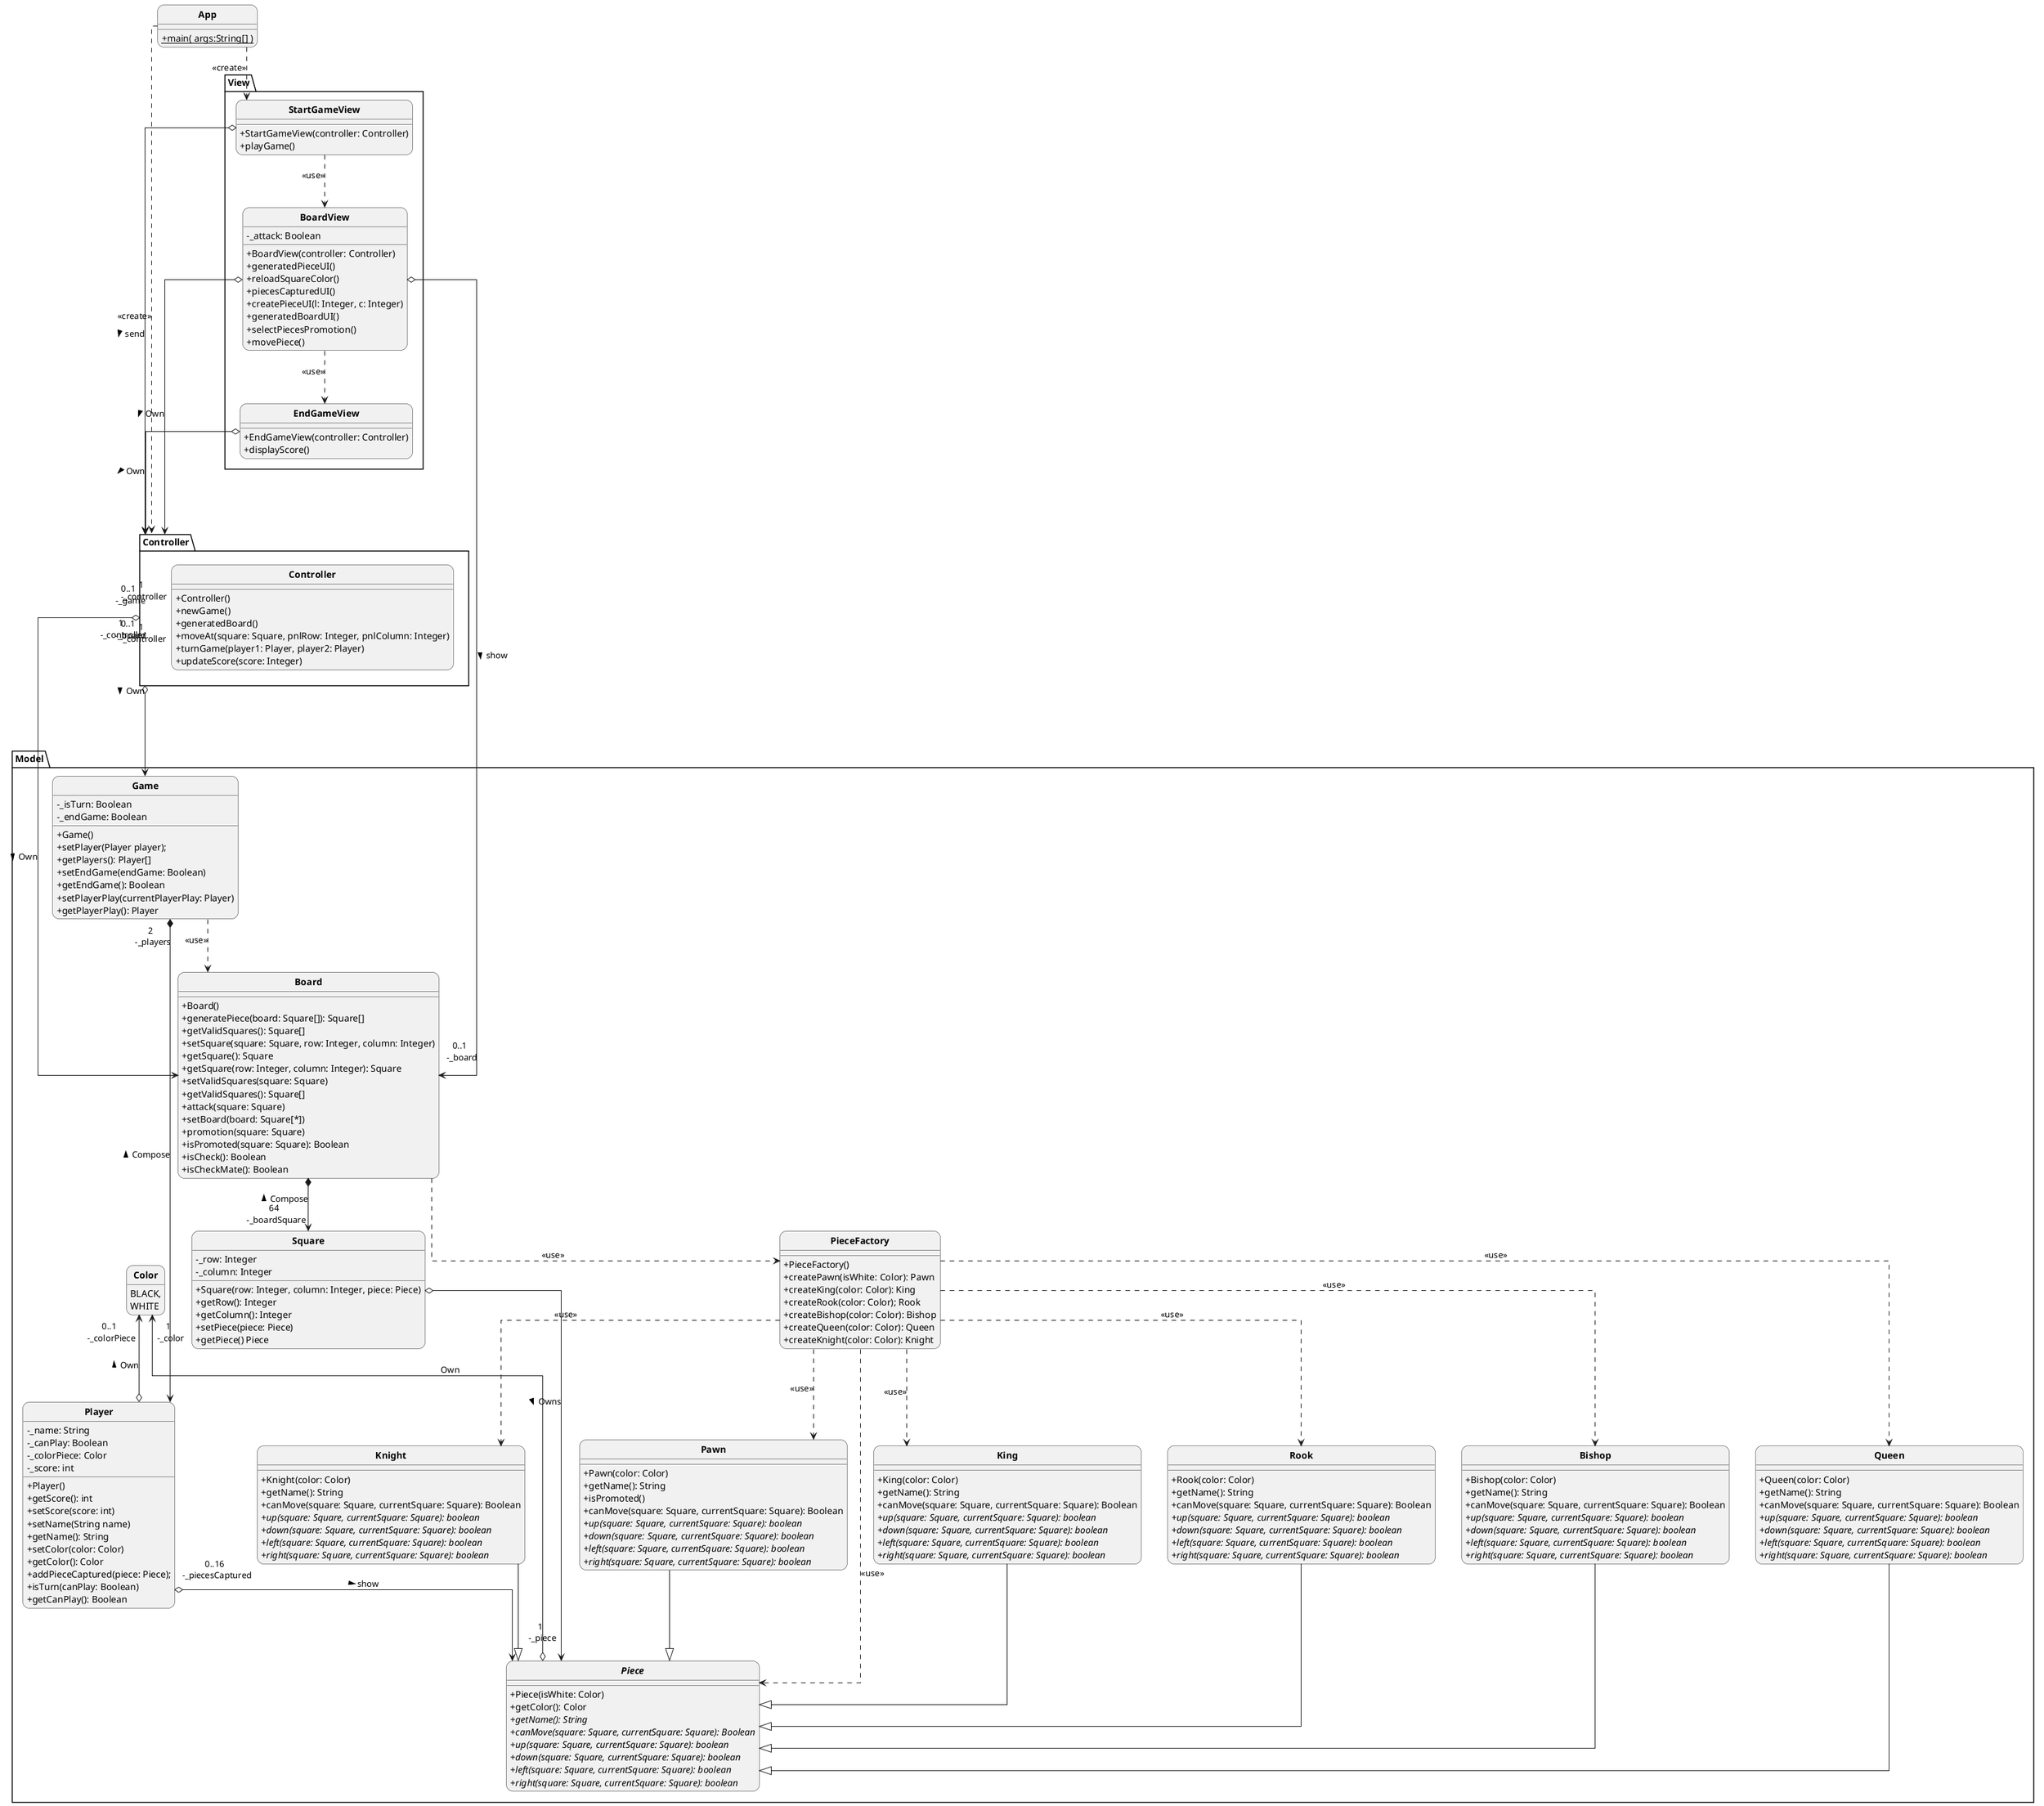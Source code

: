 @startuml

skinparam style strictuml
skinparam classAttributeIconSize 0
skinparam classFontStyle Bold
hide enum methods
skinparam roundcorner 20
skinparam linetype polyline
skinparam linetype ortho
skinparam nodesep 40
skinparam ranksep 80



class App{
 +{static} main( args:String[] )
}

package Model{
    enum Color{
       BLACK,
       WHITE
    }

    class Board{
    + Board()
    + generatePiece(board: Square[]): Square[]
    + getValidSquares(): Square[]
    + setSquare(square: Square, row: Integer, column: Integer)
    + getSquare(): Square
    + getSquare(row: Integer, column: Integer): Square
    + setValidSquares(square: Square)
    + getValidSquares(): Square[]
    + attack(square: Square)
    + setBoard(board: Square[*])
    + promotion(square: Square)
    + isPromoted(square: Square): Boolean
    + isCheck(): Boolean
    + isCheckMate(): Boolean
    }


    class Game{
    - _isTurn: Boolean
    - _endGame: Boolean
    + Game()
    + setPlayer(Player player);
    + getPlayers(): Player[]
    + setEndGame(endGame: Boolean)
    + getEndGame(): Boolean
    + setPlayerPlay(currentPlayerPlay: Player)
    + getPlayerPlay(): Player
     }
    class Player{
    - _name: String
    - _canPlay: Boolean
    - _colorPiece: Color
    - _score: int
    + Player()
    + getScore(): int
    + setScore(score: int)
    + setName(String name)
    + getName(): String
    + setColor(color: Color)
    + getColor(): Color
    + addPieceCaptured(piece: Piece);
    + isTurn(canPlay: Boolean)
    + getCanPlay(): Boolean
    }

    class Square{
    - _row: Integer
    - _column: Integer
    + Square(row: Integer, column: Integer, piece: Piece)
    + getRow(): Integer
    + getColumn(): Integer
    + setPiece(piece: Piece)
    + getPiece() Piece
    }

    class PieceFactory{
    + PieceFactory()
    + createPawn(isWhite: Color): Pawn
    + createKing(color: Color): King
    + createRook(color: Color); Rook
    + createBishop(color: Color): Bishop
    + createQueen(color: Color): Queen
    + createKnight(color: Color): Knight
    }

    abstract Piece{
    + Piece(isWhite: Color)
    + getColor(): Color
    + {abstract}getName(): String
    + {abstract}canMove(square: Square, currentSquare: Square): Boolean
    + {abstract}up(square: Square, currentSquare: Square): boolean
    + {abstract}down(square: Square, currentSquare: Square): boolean
    + {abstract}left(square: Square, currentSquare: Square): boolean
    + {abstract}right(square: Square, currentSquare: Square): boolean
    }

    class Pawn{
    + Pawn(color: Color)
    + getName(): String
    + isPromoted()
    + canMove(square: Square, currentSquare: Square): Boolean
    + {abstract}up(square: Square, currentSquare: Square): boolean
    + {abstract}down(square: Square, currentSquare: Square): boolean
    + {abstract}left(square: Square, currentSquare: Square): boolean
    + {abstract}right(square: Square, currentSquare: Square): boolean
    }

    class King{
    + King(color: Color)
    + getName(): String
    + canMove(square: Square, currentSquare: Square): Boolean
    + {abstract}up(square: Square, currentSquare: Square): boolean
    + {abstract}down(square: Square, currentSquare: Square): boolean
    + {abstract}left(square: Square, currentSquare: Square): boolean
    + {abstract}right(square: Square, currentSquare: Square): boolean
    }

    class Rook{
    + Rook(color: Color)
    + getName(): String
    + canMove(square: Square, currentSquare: Square): Boolean
    + {abstract}up(square: Square, currentSquare: Square): boolean
    + {abstract}down(square: Square, currentSquare: Square): boolean
    + {abstract}left(square: Square, currentSquare: Square): boolean
    + {abstract}right(square: Square, currentSquare: Square): boolean
    }

    class Bishop{
    + Bishop(color: Color)
    + getName(): String
    + canMove(square: Square, currentSquare: Square): Boolean
    + {abstract}up(square: Square, currentSquare: Square): boolean
    + {abstract}down(square: Square, currentSquare: Square): boolean
    + {abstract}left(square: Square, currentSquare: Square): boolean
    + {abstract}right(square: Square, currentSquare: Square): boolean
    }

    class Queen{
    + Queen(color: Color)
    + getName(): String
    + canMove(square: Square, currentSquare: Square): Boolean
    + {abstract}up(square: Square, currentSquare: Square): boolean
    + {abstract}down(square: Square, currentSquare: Square): boolean
    + {abstract}left(square: Square, currentSquare: Square): boolean
    + {abstract}right(square: Square, currentSquare: Square): boolean
    }

    class Knight{
    + Knight(color: Color)
    + getName(): String
    + canMove(square: Square, currentSquare: Square): Boolean
    + {abstract}up(square: Square, currentSquare: Square): boolean
    + {abstract}down(square: Square, currentSquare: Square): boolean
    + {abstract}left(square: Square, currentSquare: Square): boolean
    + {abstract}right(square: Square, currentSquare: Square): boolean
    }

}

package Controller{

class Controller{
    + Controller()
    + newGame()
    + generatedBoard()
    + moveAt(square: Square, pnlRow: Integer, pnlColumn: Integer)
    + turnGame(player1: Player, player2: Player)
    + updateScore(score: Integer)
}

}

package View{
class StartGameView{
    + StartGameView(controller: Controller)
    + playGame()
}
class  BoardView{
    - _attack: Boolean
    + BoardView(controller: Controller)
    + generatedPieceUI()
    + reloadSquareColor()
    + piecesCapturedUI()
    + createPieceUI(l: Integer, c: Integer)
    + generatedBoardUI()
    + selectPiecesPromotion()
    + movePiece()
}
class EndGameView{
    + EndGameView(controller: Controller)
    + displayScore()
}
}

StartGameView ..> BoardView: <<use>>
BoardView ..> EndGameView: <<use>>

StartGameView o---> "1 \n -_controller\n" Controller: send >
BoardView o---> "1 \n -_controller\n" Controller: Own >
EndGameView o---> "1 \n -_controller\n" Controller: Own >

App ..> Controller : <<create>>
App ..> StartGameView : <<create>>

Controller  "0..1 \n -_game\n" o---> Game: > Own
Controller "0..1 \n -_board\n" o-->  Board: > Own


PieceFactory ..> Pawn : <<use>>
PieceFactory ..> King : <<use>>
PieceFactory ..> Rook : <<use>>
PieceFactory ..> Bishop : <<use>>
PieceFactory ..> Queen : <<use>>
PieceFactory ..> Knight : <<use>>
PieceFactory ..> Piece : <<use>>
Board ..> PieceFactory : <<use>>

Board *--> "64 \n -_boardSquare" Square: < Compose

Pawn --|> Piece
King --|> Piece
Rook --|> Piece
Bishop --|> Piece
Queen --|> Piece
Knight --|> Piece

Piece o--> "1 \n -_color\n" Color: Own
Player o-u-> "0..1 \n -_colorPiece\n" Color: > Own

Game "2 \n -_players\n"  *--> Player:  Compose <
Player  "0..16 \n -_piecesCaptured\n" o--> Piece: > show
Square o--> "1 \n -_piece\n" Piece: > Owns
BoardView o--> "0..1 \n -_board\n" Board: show >
Game ..> Board: <<use>>
@enduml